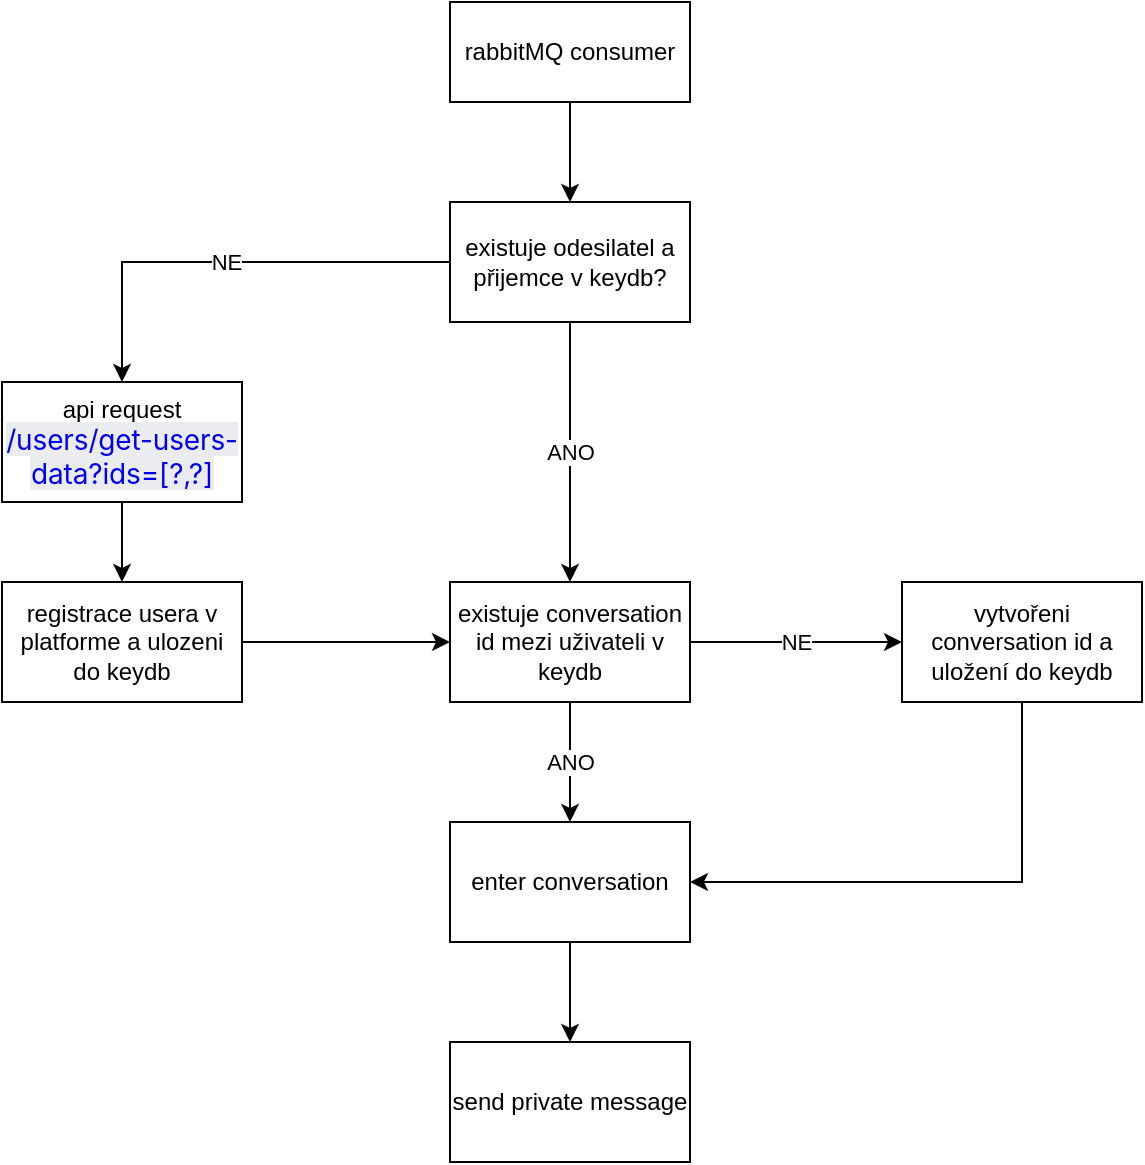 <mxfile version="21.7.5" type="github">
  <diagram name="Stránka-1" id="ZpzkcoT2kwUD5oxD1akg">
    <mxGraphModel dx="1360" dy="775" grid="1" gridSize="10" guides="1" tooltips="1" connect="1" arrows="1" fold="1" page="1" pageScale="1" pageWidth="827" pageHeight="1169" math="0" shadow="0">
      <root>
        <mxCell id="0" />
        <mxCell id="1" parent="0" />
        <mxCell id="gWNeeKPEFfgQiq1oXr0L-6" style="edgeStyle=orthogonalEdgeStyle;rounded=0;orthogonalLoop=1;jettySize=auto;html=1;entryX=0.5;entryY=0;entryDx=0;entryDy=0;" parent="1" source="gWNeeKPEFfgQiq1oXr0L-1" target="gWNeeKPEFfgQiq1oXr0L-2" edge="1">
          <mxGeometry relative="1" as="geometry" />
        </mxCell>
        <mxCell id="gWNeeKPEFfgQiq1oXr0L-1" value="rabbitMQ consumer" style="rounded=0;whiteSpace=wrap;html=1;" parent="1" vertex="1">
          <mxGeometry x="354" y="50" width="120" height="50" as="geometry" />
        </mxCell>
        <mxCell id="gWNeeKPEFfgQiq1oXr0L-2" value="existuje odesilatel a přijemce v keydb?" style="rounded=0;whiteSpace=wrap;html=1;" parent="1" vertex="1">
          <mxGeometry x="354" y="150" width="120" height="60" as="geometry" />
        </mxCell>
        <mxCell id="aNQ--ZgeYgyratoj4Bff-15" style="edgeStyle=orthogonalEdgeStyle;rounded=0;orthogonalLoop=1;jettySize=auto;html=1;exitX=0.5;exitY=1;exitDx=0;exitDy=0;entryX=0.5;entryY=0;entryDx=0;entryDy=0;" edge="1" parent="1" source="gWNeeKPEFfgQiq1oXr0L-5" target="aNQ--ZgeYgyratoj4Bff-14">
          <mxGeometry relative="1" as="geometry" />
        </mxCell>
        <mxCell id="gWNeeKPEFfgQiq1oXr0L-5" value="api request&lt;br&gt;&lt;a style=&quot;text-decoration-line: none; font-family: -apple-system, BlinkMacSystemFont, &amp;quot;Segoe UI&amp;quot;, Roboto, Oxygen, Ubuntu, &amp;quot;Fira Sans&amp;quot;, &amp;quot;Droid Sans&amp;quot;, &amp;quot;Helvetica Neue&amp;quot;, sans-serif; font-size: 14px; letter-spacing: -0.07px; text-align: start; background-color: rgb(235, 236, 240);&quot; class=&quot;css-tgpl01&quot; data-renderer-mark=&quot;true&quot; title=&quot;https://api.azet.work/users/get-users-data?ids=[2,39,7,12246]&quot; href=&quot;https://api.azet.work/users/get-users-data?ids=[2,39,7,12246]&quot; data-testid=&quot;link-with-safety&quot;&gt;/users/get-users-data?ids=[?,?]&lt;/a&gt;" style="rounded=0;whiteSpace=wrap;html=1;" parent="1" vertex="1">
          <mxGeometry x="130" y="240" width="120" height="60" as="geometry" />
        </mxCell>
        <mxCell id="aNQ--ZgeYgyratoj4Bff-5" value="" style="endArrow=classic;html=1;rounded=0;exitX=0;exitY=0.5;exitDx=0;exitDy=0;entryX=0.5;entryY=0;entryDx=0;entryDy=0;" edge="1" parent="1" source="gWNeeKPEFfgQiq1oXr0L-2" target="gWNeeKPEFfgQiq1oXr0L-5">
          <mxGeometry relative="1" as="geometry">
            <mxPoint x="330" y="240" as="sourcePoint" />
            <mxPoint x="490" y="240" as="targetPoint" />
            <Array as="points">
              <mxPoint x="190" y="180" />
            </Array>
          </mxGeometry>
        </mxCell>
        <mxCell id="aNQ--ZgeYgyratoj4Bff-6" value="NE" style="edgeLabel;resizable=0;html=1;align=center;verticalAlign=middle;" connectable="0" vertex="1" parent="aNQ--ZgeYgyratoj4Bff-5">
          <mxGeometry relative="1" as="geometry" />
        </mxCell>
        <mxCell id="aNQ--ZgeYgyratoj4Bff-9" value="existuje conversation id mezi uživateli v keydb" style="rounded=0;whiteSpace=wrap;html=1;" vertex="1" parent="1">
          <mxGeometry x="354" y="340" width="120" height="60" as="geometry" />
        </mxCell>
        <mxCell id="aNQ--ZgeYgyratoj4Bff-30" style="edgeStyle=orthogonalEdgeStyle;rounded=0;orthogonalLoop=1;jettySize=auto;html=1;exitX=0.5;exitY=1;exitDx=0;exitDy=0;entryX=1;entryY=0.5;entryDx=0;entryDy=0;" edge="1" parent="1" source="aNQ--ZgeYgyratoj4Bff-10" target="aNQ--ZgeYgyratoj4Bff-11">
          <mxGeometry relative="1" as="geometry" />
        </mxCell>
        <mxCell id="aNQ--ZgeYgyratoj4Bff-10" value="vytvořeni conversation id a uložení do keydb" style="rounded=0;whiteSpace=wrap;html=1;" vertex="1" parent="1">
          <mxGeometry x="580" y="340" width="120" height="60" as="geometry" />
        </mxCell>
        <mxCell id="aNQ--ZgeYgyratoj4Bff-31" style="edgeStyle=orthogonalEdgeStyle;rounded=0;orthogonalLoop=1;jettySize=auto;html=1;exitX=0.5;exitY=1;exitDx=0;exitDy=0;entryX=0.5;entryY=0;entryDx=0;entryDy=0;" edge="1" parent="1" source="aNQ--ZgeYgyratoj4Bff-11" target="aNQ--ZgeYgyratoj4Bff-12">
          <mxGeometry relative="1" as="geometry" />
        </mxCell>
        <mxCell id="aNQ--ZgeYgyratoj4Bff-11" value="enter conversation" style="rounded=0;whiteSpace=wrap;html=1;" vertex="1" parent="1">
          <mxGeometry x="354" y="460" width="120" height="60" as="geometry" />
        </mxCell>
        <mxCell id="aNQ--ZgeYgyratoj4Bff-12" value="send private message" style="rounded=0;whiteSpace=wrap;html=1;" vertex="1" parent="1">
          <mxGeometry x="354" y="570" width="120" height="60" as="geometry" />
        </mxCell>
        <mxCell id="aNQ--ZgeYgyratoj4Bff-16" style="edgeStyle=orthogonalEdgeStyle;rounded=0;orthogonalLoop=1;jettySize=auto;html=1;exitX=1;exitY=0.5;exitDx=0;exitDy=0;entryX=0;entryY=0.5;entryDx=0;entryDy=0;" edge="1" parent="1" source="aNQ--ZgeYgyratoj4Bff-14" target="aNQ--ZgeYgyratoj4Bff-9">
          <mxGeometry relative="1" as="geometry" />
        </mxCell>
        <mxCell id="aNQ--ZgeYgyratoj4Bff-14" value="registrace usera v platforme a ulozeni do keydb" style="rounded=0;whiteSpace=wrap;html=1;" vertex="1" parent="1">
          <mxGeometry x="130" y="340" width="120" height="60" as="geometry" />
        </mxCell>
        <mxCell id="aNQ--ZgeYgyratoj4Bff-18" value="" style="endArrow=classic;html=1;rounded=0;exitX=0.5;exitY=1;exitDx=0;exitDy=0;entryX=0.5;entryY=0;entryDx=0;entryDy=0;" edge="1" parent="1" source="gWNeeKPEFfgQiq1oXr0L-2" target="aNQ--ZgeYgyratoj4Bff-9">
          <mxGeometry relative="1" as="geometry">
            <mxPoint x="330" y="400" as="sourcePoint" />
            <mxPoint x="490" y="400" as="targetPoint" />
          </mxGeometry>
        </mxCell>
        <mxCell id="aNQ--ZgeYgyratoj4Bff-19" value="ANO" style="edgeLabel;resizable=0;html=1;align=center;verticalAlign=middle;" connectable="0" vertex="1" parent="aNQ--ZgeYgyratoj4Bff-18">
          <mxGeometry relative="1" as="geometry" />
        </mxCell>
        <mxCell id="aNQ--ZgeYgyratoj4Bff-23" value="" style="endArrow=classic;html=1;rounded=0;entryX=0;entryY=0.5;entryDx=0;entryDy=0;exitX=1;exitY=0.5;exitDx=0;exitDy=0;" edge="1" parent="1" source="aNQ--ZgeYgyratoj4Bff-9" target="aNQ--ZgeYgyratoj4Bff-10">
          <mxGeometry relative="1" as="geometry">
            <mxPoint x="360" y="400" as="sourcePoint" />
            <mxPoint x="460" y="400" as="targetPoint" />
          </mxGeometry>
        </mxCell>
        <mxCell id="aNQ--ZgeYgyratoj4Bff-24" value="NE" style="edgeLabel;resizable=0;html=1;align=center;verticalAlign=middle;" connectable="0" vertex="1" parent="aNQ--ZgeYgyratoj4Bff-23">
          <mxGeometry relative="1" as="geometry" />
        </mxCell>
        <mxCell id="aNQ--ZgeYgyratoj4Bff-27" value="" style="endArrow=classic;html=1;rounded=0;exitX=0.5;exitY=1;exitDx=0;exitDy=0;entryX=0.5;entryY=0;entryDx=0;entryDy=0;" edge="1" parent="1" source="aNQ--ZgeYgyratoj4Bff-9" target="aNQ--ZgeYgyratoj4Bff-11">
          <mxGeometry relative="1" as="geometry">
            <mxPoint x="350" y="420" as="sourcePoint" />
            <mxPoint x="460" y="430" as="targetPoint" />
            <Array as="points" />
          </mxGeometry>
        </mxCell>
        <mxCell id="aNQ--ZgeYgyratoj4Bff-28" value="ANO" style="edgeLabel;resizable=0;html=1;align=center;verticalAlign=middle;" connectable="0" vertex="1" parent="aNQ--ZgeYgyratoj4Bff-27">
          <mxGeometry relative="1" as="geometry" />
        </mxCell>
      </root>
    </mxGraphModel>
  </diagram>
</mxfile>
